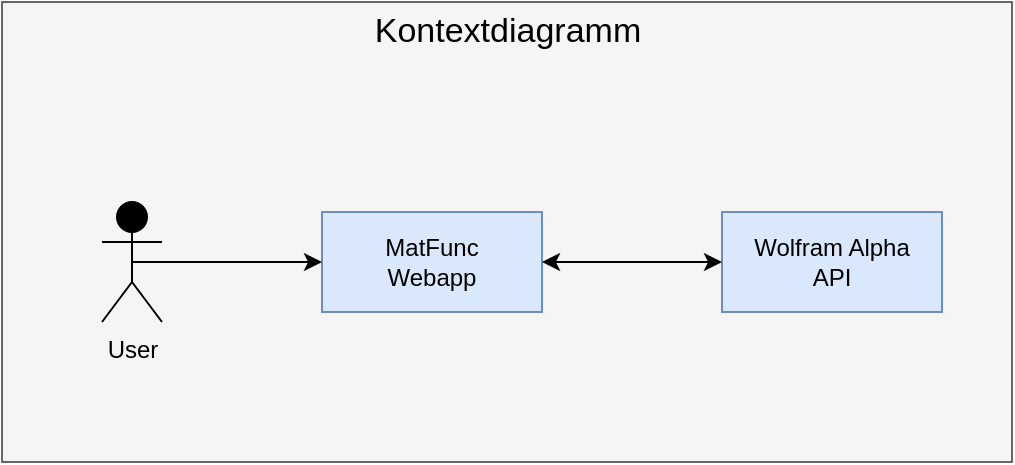 <mxfile version="23.1.5" type="device">
  <diagram name="Page-1" id="aXyUlh3HYMnCY8NTiYYX">
    <mxGraphModel dx="1434" dy="836" grid="1" gridSize="10" guides="1" tooltips="1" connect="1" arrows="1" fold="1" page="1" pageScale="1" pageWidth="1169" pageHeight="827" math="0" shadow="0">
      <root>
        <mxCell id="0" />
        <mxCell id="1" parent="0" />
        <mxCell id="lJwkFV-IzIMS-1jgXNet-6" value="" style="rounded=0;whiteSpace=wrap;html=1;fillColor=#f5f5f5;fontColor=#333333;strokeColor=#666666;" vertex="1" parent="1">
          <mxGeometry x="180" y="190" width="505" height="230" as="geometry" />
        </mxCell>
        <mxCell id="lJwkFV-IzIMS-1jgXNet-1" value="User" style="shape=umlActor;verticalLabelPosition=bottom;verticalAlign=top;html=1;outlineConnect=0;fillColor=#000000;strokeColor=#000000;fontColor=#000000;" vertex="1" parent="1">
          <mxGeometry x="230" y="290" width="30" height="60" as="geometry" />
        </mxCell>
        <mxCell id="lJwkFV-IzIMS-1jgXNet-2" value="MatFunc&lt;br&gt;Webapp" style="html=1;whiteSpace=wrap;fillColor=#dae8fc;strokeColor=#6c8ebf;fontColor=#000000;" vertex="1" parent="1">
          <mxGeometry x="340" y="295" width="110" height="50" as="geometry" />
        </mxCell>
        <mxCell id="lJwkFV-IzIMS-1jgXNet-3" value="Wolfram Alpha&lt;br&gt;API" style="html=1;whiteSpace=wrap;fillColor=#dae8fc;strokeColor=#6c8ebf;fontColor=#000000;" vertex="1" parent="1">
          <mxGeometry x="540" y="295" width="110" height="50" as="geometry" />
        </mxCell>
        <mxCell id="lJwkFV-IzIMS-1jgXNet-4" value="" style="endArrow=classic;startArrow=classic;html=1;rounded=0;entryX=0;entryY=0.5;entryDx=0;entryDy=0;exitX=1;exitY=0.5;exitDx=0;exitDy=0;strokeColor=#000000;" edge="1" parent="1" source="lJwkFV-IzIMS-1jgXNet-2" target="lJwkFV-IzIMS-1jgXNet-3">
          <mxGeometry width="50" height="50" relative="1" as="geometry">
            <mxPoint x="430" y="430" as="sourcePoint" />
            <mxPoint x="480" y="380" as="targetPoint" />
          </mxGeometry>
        </mxCell>
        <mxCell id="lJwkFV-IzIMS-1jgXNet-5" value="" style="endArrow=classic;html=1;rounded=0;entryX=0;entryY=0.5;entryDx=0;entryDy=0;exitX=0.5;exitY=0.5;exitDx=0;exitDy=0;exitPerimeter=0;strokeColor=#000000;" edge="1" parent="1" source="lJwkFV-IzIMS-1jgXNet-1" target="lJwkFV-IzIMS-1jgXNet-2">
          <mxGeometry width="50" height="50" relative="1" as="geometry">
            <mxPoint x="300" y="430" as="sourcePoint" />
            <mxPoint x="350" y="380" as="targetPoint" />
          </mxGeometry>
        </mxCell>
        <mxCell id="lJwkFV-IzIMS-1jgXNet-7" value="Kontextdiagramm" style="text;strokeColor=none;align=center;fillColor=none;html=1;verticalAlign=middle;whiteSpace=wrap;rounded=0;fontColor=#000000;fontSize=17;" vertex="1" parent="1">
          <mxGeometry x="342.5" y="190" width="180" height="30" as="geometry" />
        </mxCell>
      </root>
    </mxGraphModel>
  </diagram>
</mxfile>
